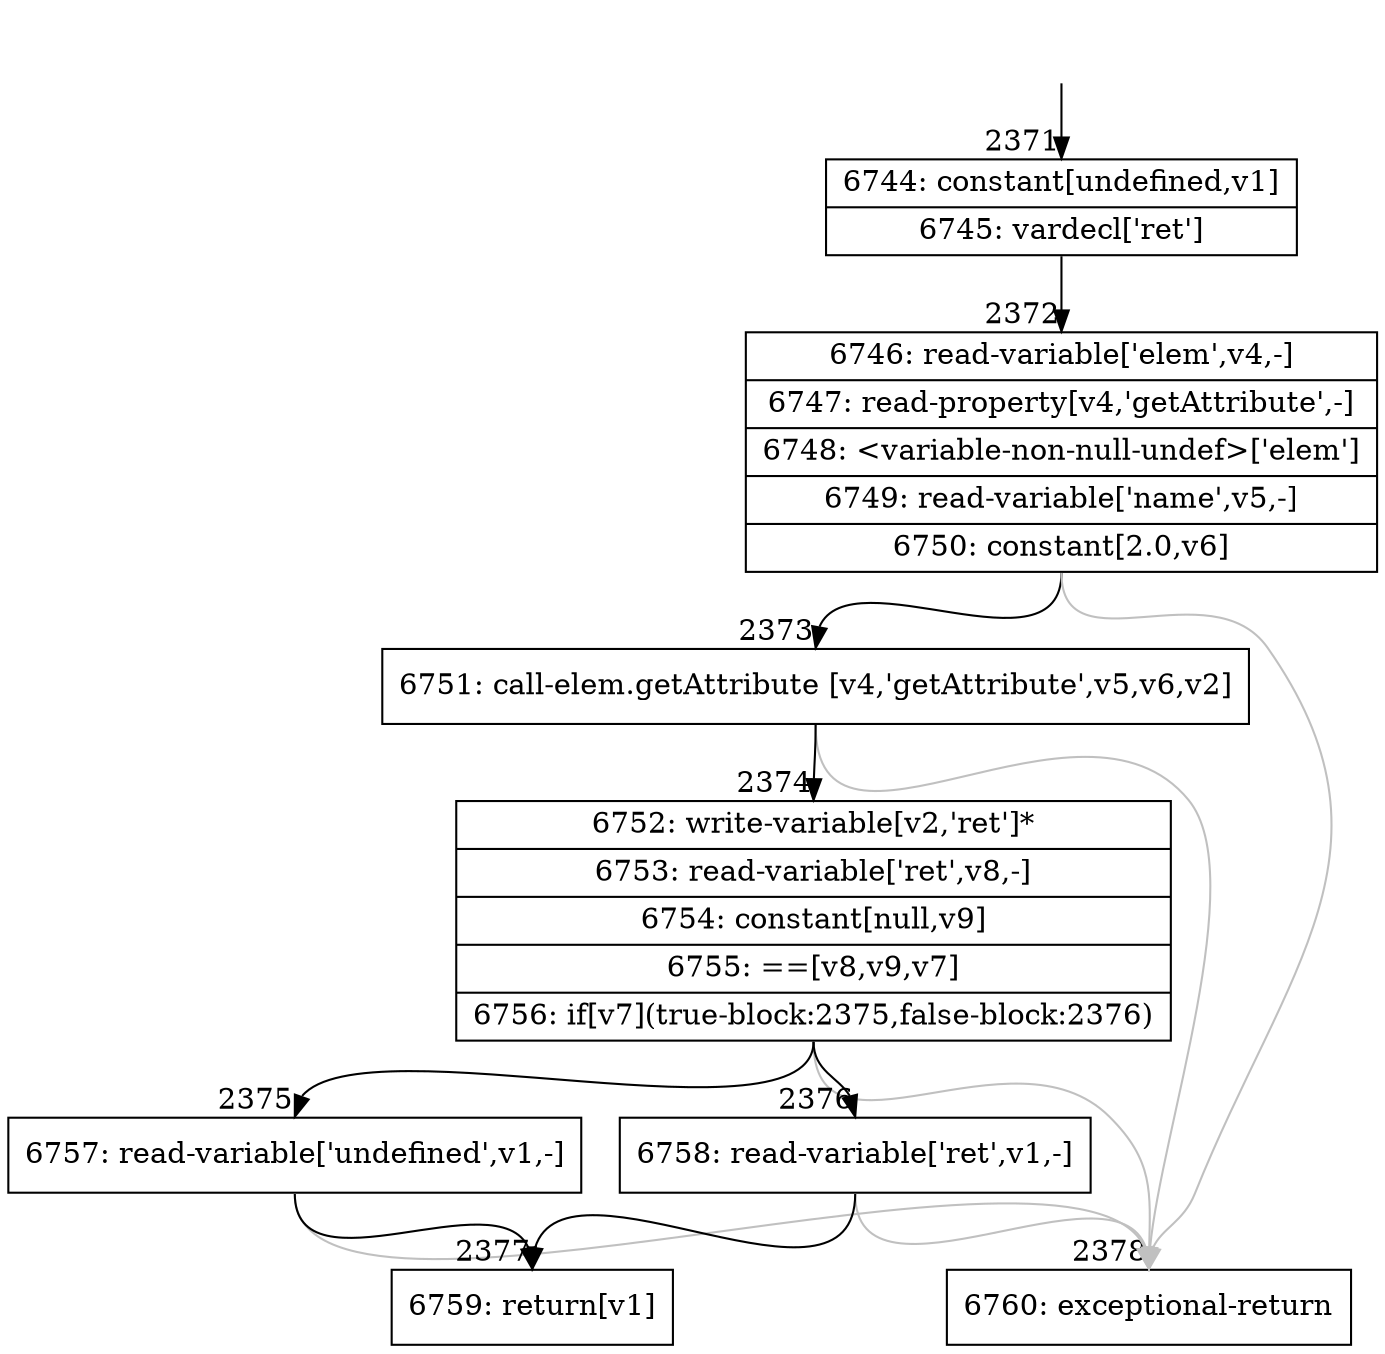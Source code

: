digraph {
rankdir="TD"
BB_entry159[shape=none,label=""];
BB_entry159 -> BB2371 [tailport=s, headport=n, headlabel="    2371"]
BB2371 [shape=record label="{6744: constant[undefined,v1]|6745: vardecl['ret']}" ] 
BB2371 -> BB2372 [tailport=s, headport=n, headlabel="      2372"]
BB2372 [shape=record label="{6746: read-variable['elem',v4,-]|6747: read-property[v4,'getAttribute',-]|6748: \<variable-non-null-undef\>['elem']|6749: read-variable['name',v5,-]|6750: constant[2.0,v6]}" ] 
BB2372 -> BB2373 [tailport=s, headport=n, headlabel="      2373"]
BB2372 -> BB2378 [tailport=s, headport=n, color=gray, headlabel="      2378"]
BB2373 [shape=record label="{6751: call-elem.getAttribute [v4,'getAttribute',v5,v6,v2]}" ] 
BB2373 -> BB2374 [tailport=s, headport=n, headlabel="      2374"]
BB2373 -> BB2378 [tailport=s, headport=n, color=gray]
BB2374 [shape=record label="{6752: write-variable[v2,'ret']*|6753: read-variable['ret',v8,-]|6754: constant[null,v9]|6755: ==[v8,v9,v7]|6756: if[v7](true-block:2375,false-block:2376)}" ] 
BB2374 -> BB2375 [tailport=s, headport=n, headlabel="      2375"]
BB2374 -> BB2376 [tailport=s, headport=n, headlabel="      2376"]
BB2374 -> BB2378 [tailport=s, headport=n, color=gray]
BB2375 [shape=record label="{6757: read-variable['undefined',v1,-]}" ] 
BB2375 -> BB2377 [tailport=s, headport=n, headlabel="      2377"]
BB2375 -> BB2378 [tailport=s, headport=n, color=gray]
BB2376 [shape=record label="{6758: read-variable['ret',v1,-]}" ] 
BB2376 -> BB2377 [tailport=s, headport=n]
BB2376 -> BB2378 [tailport=s, headport=n, color=gray]
BB2377 [shape=record label="{6759: return[v1]}" ] 
BB2378 [shape=record label="{6760: exceptional-return}" ] 
//#$~ 2622
}
